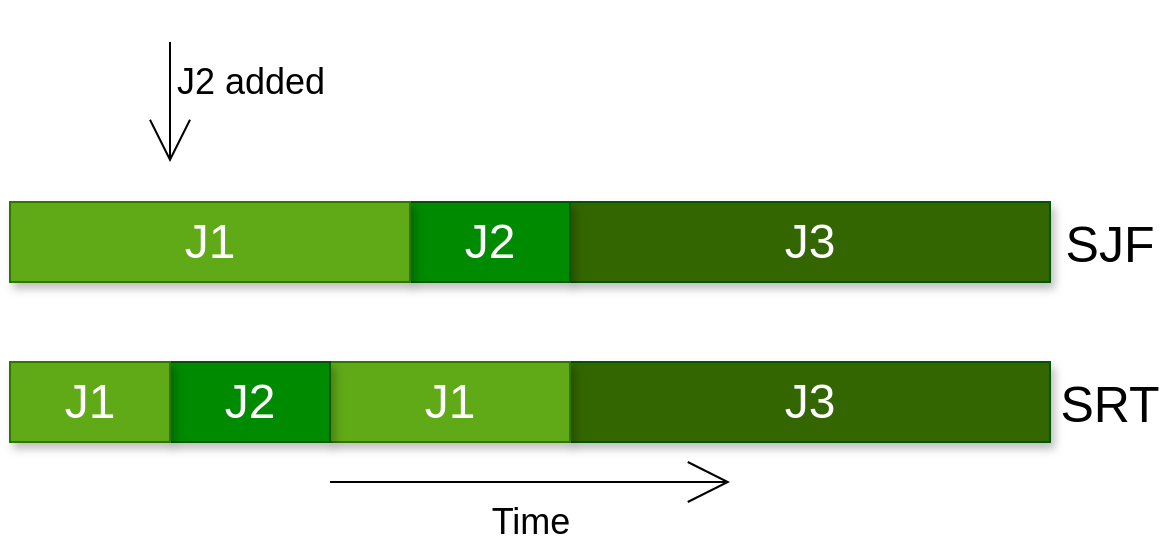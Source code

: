 <mxfile>
    <diagram id="IaWl7wJX43ncWke2TTGu" name="Page-1">
        <mxGraphModel dx="690" dy="1747" grid="1" gridSize="10" guides="1" tooltips="1" connect="1" arrows="1" fold="1" page="1" pageScale="1" pageWidth="850" pageHeight="1100" math="0" shadow="0">
            <root>
                <mxCell id="0"/>
                <mxCell id="1" parent="0"/>
                <mxCell id="26" value="J3" style="rounded=0;whiteSpace=wrap;html=1;fontSize=24;strokeColor=#005700;fontColor=#ffffff;shadow=1;fillColor=#336600;" vertex="1" parent="1">
                    <mxGeometry x="290" y="-920" width="240" height="40" as="geometry"/>
                </mxCell>
                <mxCell id="16" value="J3" style="rounded=0;whiteSpace=wrap;html=1;fontSize=24;strokeColor=#005700;fontColor=#ffffff;shadow=1;fillColor=#336600;" vertex="1" parent="1">
                    <mxGeometry x="290" y="-1000" width="240" height="40" as="geometry"/>
                </mxCell>
                <mxCell id="23" value="J1" style="rounded=0;whiteSpace=wrap;html=1;fontSize=24;fillColor=#60a917;strokeColor=#2D7600;fontColor=#ffffff;shadow=1;" vertex="1" parent="1">
                    <mxGeometry x="170" y="-920" width="120" height="40" as="geometry"/>
                </mxCell>
                <mxCell id="21" value="J2" style="rounded=0;whiteSpace=wrap;html=1;fontSize=24;fillColor=#008a00;strokeColor=#005700;fontColor=#ffffff;shadow=1;" vertex="1" parent="1">
                    <mxGeometry x="90" y="-920" width="80" height="40" as="geometry"/>
                </mxCell>
                <mxCell id="20" value="J1" style="rounded=0;whiteSpace=wrap;html=1;fontSize=24;fillColor=#60a917;strokeColor=#2D7600;fontColor=#ffffff;shadow=1;" vertex="1" parent="1">
                    <mxGeometry x="10" y="-920" width="80" height="40" as="geometry"/>
                </mxCell>
                <mxCell id="15" value="J2" style="rounded=0;whiteSpace=wrap;html=1;fontSize=24;fillColor=#008a00;strokeColor=#005700;fontColor=#ffffff;shadow=1;" vertex="1" parent="1">
                    <mxGeometry x="210" y="-1000" width="80" height="40" as="geometry"/>
                </mxCell>
                <mxCell id="6" value="J1" style="rounded=0;whiteSpace=wrap;html=1;fontSize=24;fillColor=#60a917;strokeColor=#2D7600;fontColor=#ffffff;shadow=1;" vertex="1" parent="1">
                    <mxGeometry x="10" y="-1000" width="200" height="40" as="geometry"/>
                </mxCell>
                <mxCell id="24" value="Time" style="endArrow=open;html=1;endFill=0;endSize=19;fontSize=18;" edge="1" parent="1">
                    <mxGeometry y="-20" width="50" height="50" relative="1" as="geometry">
                        <mxPoint x="170" y="-860" as="sourcePoint"/>
                        <mxPoint x="370" y="-860" as="targetPoint"/>
                        <mxPoint as="offset"/>
                    </mxGeometry>
                </mxCell>
                <mxCell id="25" value="J2 added" style="endArrow=open;html=1;endFill=0;endSize=19;fontSize=18;" edge="1" parent="1">
                    <mxGeometry x="-0.333" y="40" width="50" height="50" relative="1" as="geometry">
                        <mxPoint x="90" y="-1080" as="sourcePoint"/>
                        <mxPoint x="90" y="-1020" as="targetPoint"/>
                        <mxPoint as="offset"/>
                    </mxGeometry>
                </mxCell>
                <mxCell id="27" value="SJF" style="text;html=1;strokeColor=none;fillColor=none;align=center;verticalAlign=middle;whiteSpace=wrap;rounded=0;fontSize=25;" vertex="1" parent="1">
                    <mxGeometry x="540" y="-990" width="40" height="20" as="geometry"/>
                </mxCell>
                <mxCell id="28" value="SRT" style="text;html=1;strokeColor=none;fillColor=none;align=center;verticalAlign=middle;whiteSpace=wrap;rounded=0;fontSize=25;" vertex="1" parent="1">
                    <mxGeometry x="540" y="-910" width="40" height="20" as="geometry"/>
                </mxCell>
            </root>
        </mxGraphModel>
    </diagram>
</mxfile>